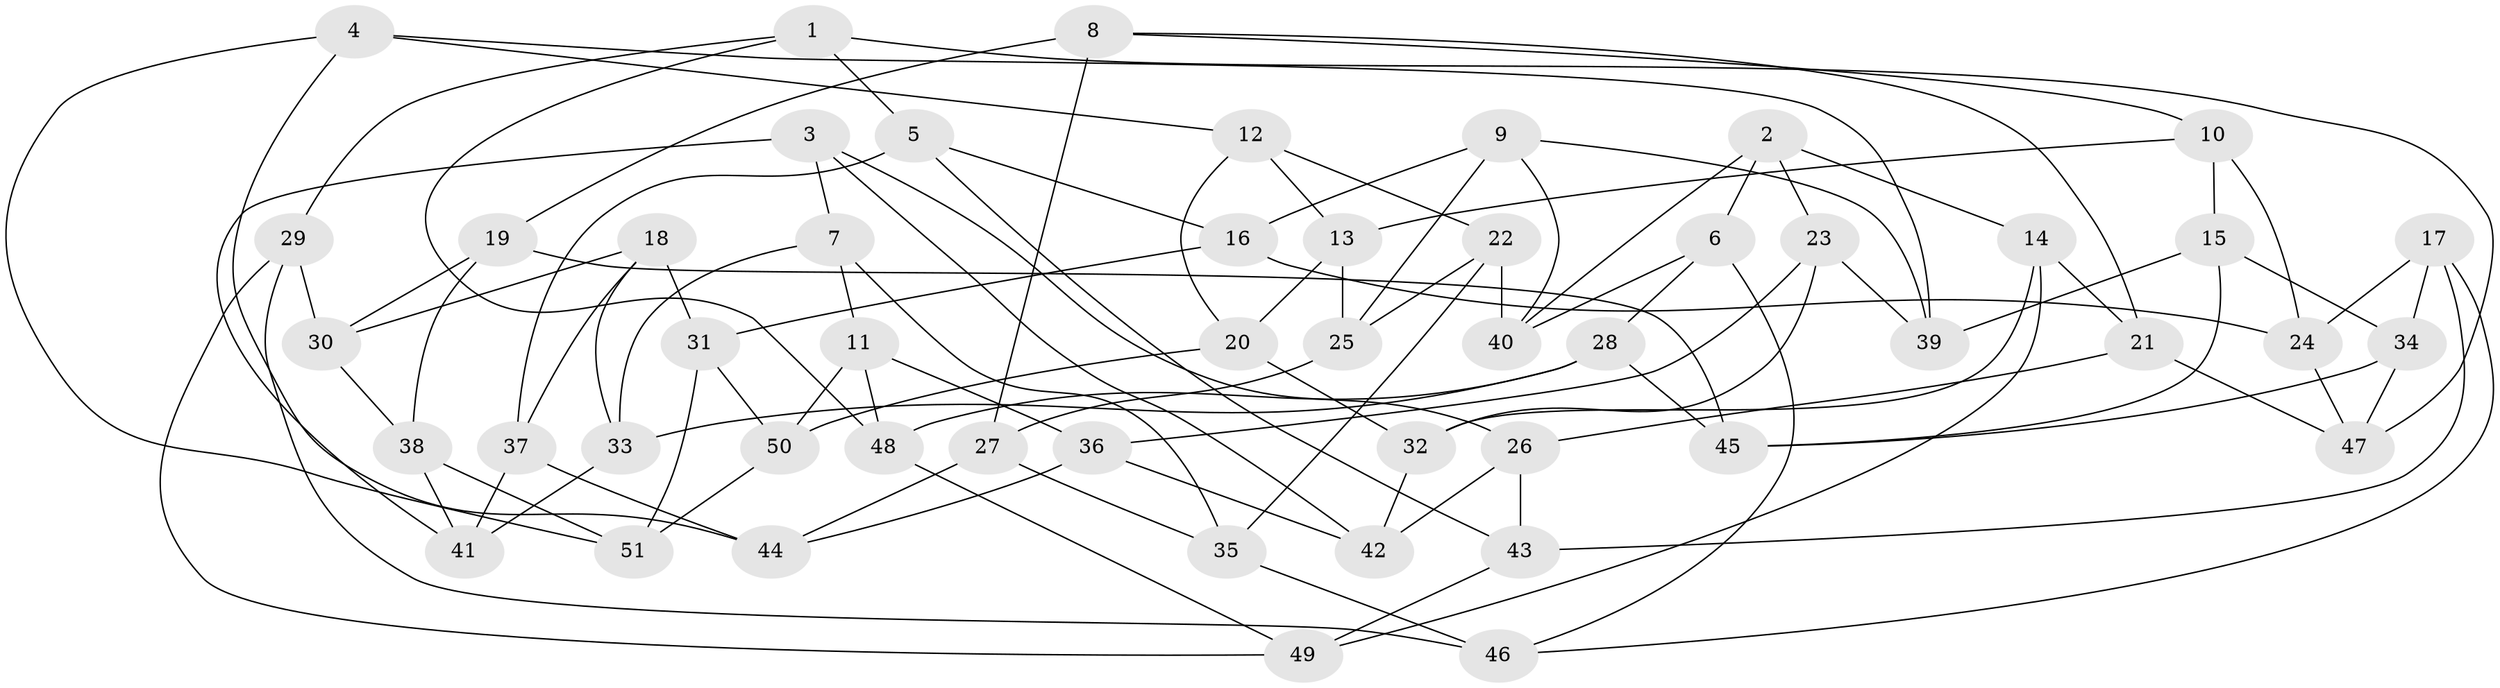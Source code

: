 // coarse degree distribution, {6: 0.5517241379310345, 3: 0.034482758620689655, 4: 0.2413793103448276, 5: 0.1724137931034483}
// Generated by graph-tools (version 1.1) at 2025/42/03/06/25 10:42:18]
// undirected, 51 vertices, 102 edges
graph export_dot {
graph [start="1"]
  node [color=gray90,style=filled];
  1;
  2;
  3;
  4;
  5;
  6;
  7;
  8;
  9;
  10;
  11;
  12;
  13;
  14;
  15;
  16;
  17;
  18;
  19;
  20;
  21;
  22;
  23;
  24;
  25;
  26;
  27;
  28;
  29;
  30;
  31;
  32;
  33;
  34;
  35;
  36;
  37;
  38;
  39;
  40;
  41;
  42;
  43;
  44;
  45;
  46;
  47;
  48;
  49;
  50;
  51;
  1 -- 29;
  1 -- 48;
  1 -- 47;
  1 -- 5;
  2 -- 14;
  2 -- 23;
  2 -- 40;
  2 -- 6;
  3 -- 26;
  3 -- 41;
  3 -- 42;
  3 -- 7;
  4 -- 51;
  4 -- 12;
  4 -- 39;
  4 -- 44;
  5 -- 16;
  5 -- 37;
  5 -- 43;
  6 -- 28;
  6 -- 40;
  6 -- 46;
  7 -- 33;
  7 -- 11;
  7 -- 35;
  8 -- 19;
  8 -- 21;
  8 -- 10;
  8 -- 27;
  9 -- 39;
  9 -- 40;
  9 -- 25;
  9 -- 16;
  10 -- 15;
  10 -- 13;
  10 -- 24;
  11 -- 50;
  11 -- 48;
  11 -- 36;
  12 -- 13;
  12 -- 22;
  12 -- 20;
  13 -- 25;
  13 -- 20;
  14 -- 49;
  14 -- 21;
  14 -- 32;
  15 -- 45;
  15 -- 39;
  15 -- 34;
  16 -- 31;
  16 -- 24;
  17 -- 43;
  17 -- 34;
  17 -- 24;
  17 -- 46;
  18 -- 33;
  18 -- 31;
  18 -- 30;
  18 -- 37;
  19 -- 45;
  19 -- 38;
  19 -- 30;
  20 -- 32;
  20 -- 50;
  21 -- 26;
  21 -- 47;
  22 -- 40;
  22 -- 35;
  22 -- 25;
  23 -- 39;
  23 -- 32;
  23 -- 36;
  24 -- 47;
  25 -- 27;
  26 -- 43;
  26 -- 42;
  27 -- 35;
  27 -- 44;
  28 -- 45;
  28 -- 33;
  28 -- 48;
  29 -- 30;
  29 -- 49;
  29 -- 46;
  30 -- 38;
  31 -- 51;
  31 -- 50;
  32 -- 42;
  33 -- 41;
  34 -- 45;
  34 -- 47;
  35 -- 46;
  36 -- 42;
  36 -- 44;
  37 -- 44;
  37 -- 41;
  38 -- 51;
  38 -- 41;
  43 -- 49;
  48 -- 49;
  50 -- 51;
}
